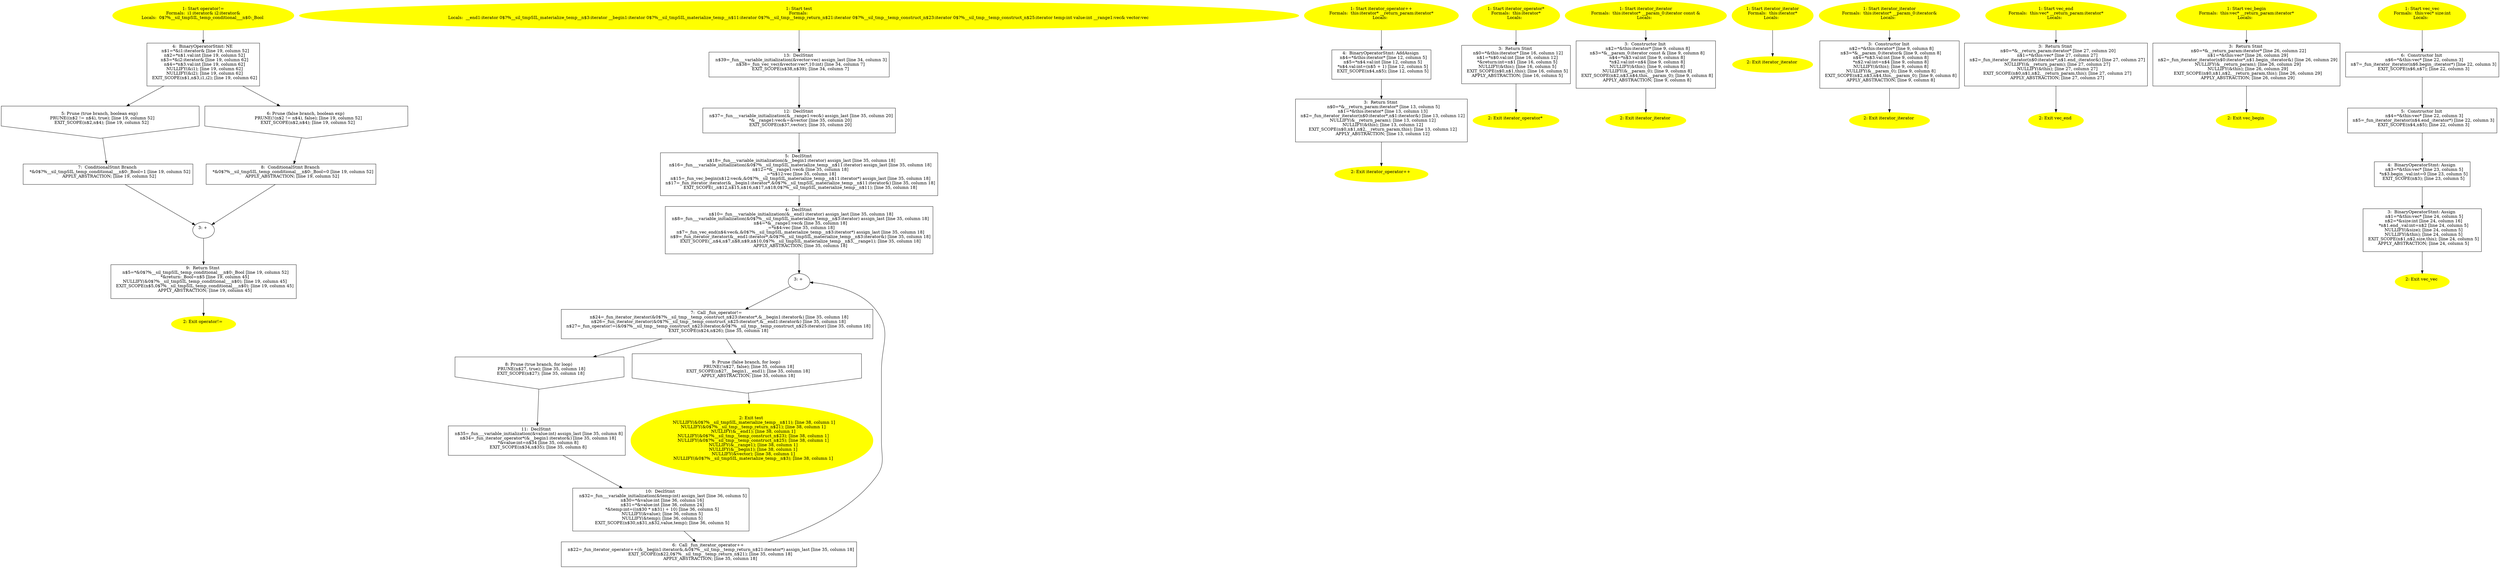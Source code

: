 /* @generated */
digraph cfg {
"operator!=#4715710375716659667.eb4126b3edd381f3092a9e38275754d4_1" [label="1: Start operator!=\nFormals:  i1:iterator& i2:iterator&\nLocals:  0$?%__sil_tmpSIL_temp_conditional___n$0:_Bool \n  " color=yellow style=filled]
	

	 "operator!=#4715710375716659667.eb4126b3edd381f3092a9e38275754d4_1" -> "operator!=#4715710375716659667.eb4126b3edd381f3092a9e38275754d4_4" ;
"operator!=#4715710375716659667.eb4126b3edd381f3092a9e38275754d4_2" [label="2: Exit operator!= \n  " color=yellow style=filled]
	

"operator!=#4715710375716659667.eb4126b3edd381f3092a9e38275754d4_3" [label="3: + \n  " ]
	

	 "operator!=#4715710375716659667.eb4126b3edd381f3092a9e38275754d4_3" -> "operator!=#4715710375716659667.eb4126b3edd381f3092a9e38275754d4_9" ;
"operator!=#4715710375716659667.eb4126b3edd381f3092a9e38275754d4_4" [label="4:  BinaryOperatorStmt: NE \n   n$1=*&i1:iterator& [line 19, column 52]\n  n$2=*n$1.val:int [line 19, column 52]\n  n$3=*&i2:iterator& [line 19, column 62]\n  n$4=*n$3.val:int [line 19, column 62]\n  NULLIFY(&i1); [line 19, column 62]\n  NULLIFY(&i2); [line 19, column 62]\n  EXIT_SCOPE(n$1,n$3,i1,i2); [line 19, column 62]\n " shape="box"]
	

	 "operator!=#4715710375716659667.eb4126b3edd381f3092a9e38275754d4_4" -> "operator!=#4715710375716659667.eb4126b3edd381f3092a9e38275754d4_5" ;
	 "operator!=#4715710375716659667.eb4126b3edd381f3092a9e38275754d4_4" -> "operator!=#4715710375716659667.eb4126b3edd381f3092a9e38275754d4_6" ;
"operator!=#4715710375716659667.eb4126b3edd381f3092a9e38275754d4_5" [label="5: Prune (true branch, boolean exp) \n   PRUNE((n$2 != n$4), true); [line 19, column 52]\n  EXIT_SCOPE(n$2,n$4); [line 19, column 52]\n " shape="invhouse"]
	

	 "operator!=#4715710375716659667.eb4126b3edd381f3092a9e38275754d4_5" -> "operator!=#4715710375716659667.eb4126b3edd381f3092a9e38275754d4_7" ;
"operator!=#4715710375716659667.eb4126b3edd381f3092a9e38275754d4_6" [label="6: Prune (false branch, boolean exp) \n   PRUNE(!(n$2 != n$4), false); [line 19, column 52]\n  EXIT_SCOPE(n$2,n$4); [line 19, column 52]\n " shape="invhouse"]
	

	 "operator!=#4715710375716659667.eb4126b3edd381f3092a9e38275754d4_6" -> "operator!=#4715710375716659667.eb4126b3edd381f3092a9e38275754d4_8" ;
"operator!=#4715710375716659667.eb4126b3edd381f3092a9e38275754d4_7" [label="7:  ConditionalStmt Branch \n   *&0$?%__sil_tmpSIL_temp_conditional___n$0:_Bool=1 [line 19, column 52]\n  APPLY_ABSTRACTION; [line 19, column 52]\n " shape="box"]
	

	 "operator!=#4715710375716659667.eb4126b3edd381f3092a9e38275754d4_7" -> "operator!=#4715710375716659667.eb4126b3edd381f3092a9e38275754d4_3" ;
"operator!=#4715710375716659667.eb4126b3edd381f3092a9e38275754d4_8" [label="8:  ConditionalStmt Branch \n   *&0$?%__sil_tmpSIL_temp_conditional___n$0:_Bool=0 [line 19, column 52]\n  APPLY_ABSTRACTION; [line 19, column 52]\n " shape="box"]
	

	 "operator!=#4715710375716659667.eb4126b3edd381f3092a9e38275754d4_8" -> "operator!=#4715710375716659667.eb4126b3edd381f3092a9e38275754d4_3" ;
"operator!=#4715710375716659667.eb4126b3edd381f3092a9e38275754d4_9" [label="9:  Return Stmt \n   n$5=*&0$?%__sil_tmpSIL_temp_conditional___n$0:_Bool [line 19, column 52]\n  *&return:_Bool=n$5 [line 19, column 45]\n  NULLIFY(&0$?%__sil_tmpSIL_temp_conditional___n$0); [line 19, column 45]\n  EXIT_SCOPE(n$5,0$?%__sil_tmpSIL_temp_conditional___n$0); [line 19, column 45]\n  APPLY_ABSTRACTION; [line 19, column 45]\n " shape="box"]
	

	 "operator!=#4715710375716659667.eb4126b3edd381f3092a9e38275754d4_9" -> "operator!=#4715710375716659667.eb4126b3edd381f3092a9e38275754d4_2" ;
"test#18241244337164948030.afc14f193ad97442f67ac7183be789bc_1" [label="1: Start test\nFormals: \nLocals:  __end1:iterator 0$?%__sil_tmpSIL_materialize_temp__n$3:iterator __begin1:iterator 0$?%__sil_tmpSIL_materialize_temp__n$11:iterator 0$?%__sil_tmp__temp_return_n$21:iterator 0$?%__sil_tmp__temp_construct_n$23:iterator 0$?%__sil_tmp__temp_construct_n$25:iterator temp:int value:int __range1:vec& vector:vec \n  " color=yellow style=filled]
	

	 "test#18241244337164948030.afc14f193ad97442f67ac7183be789bc_1" -> "test#18241244337164948030.afc14f193ad97442f67ac7183be789bc_13" ;
"test#18241244337164948030.afc14f193ad97442f67ac7183be789bc_2" [label="2: Exit test \n   NULLIFY(&0$?%__sil_tmpSIL_materialize_temp__n$11); [line 38, column 1]\n  NULLIFY(&0$?%__sil_tmp__temp_return_n$21); [line 38, column 1]\n  NULLIFY(&__end1); [line 38, column 1]\n  NULLIFY(&0$?%__sil_tmp__temp_construct_n$23); [line 38, column 1]\n  NULLIFY(&0$?%__sil_tmp__temp_construct_n$25); [line 38, column 1]\n  NULLIFY(&__range1); [line 38, column 1]\n  NULLIFY(&__begin1); [line 38, column 1]\n  NULLIFY(&vector); [line 38, column 1]\n  NULLIFY(&0$?%__sil_tmpSIL_materialize_temp__n$3); [line 38, column 1]\n " color=yellow style=filled]
	

"test#18241244337164948030.afc14f193ad97442f67ac7183be789bc_3" [label="3: + \n  " ]
	

	 "test#18241244337164948030.afc14f193ad97442f67ac7183be789bc_3" -> "test#18241244337164948030.afc14f193ad97442f67ac7183be789bc_7" ;
"test#18241244337164948030.afc14f193ad97442f67ac7183be789bc_4" [label="4:  DeclStmt \n   n$10=_fun___variable_initialization(&__end1:iterator) assign_last [line 35, column 18]\n  n$8=_fun___variable_initialization(&0$?%__sil_tmpSIL_materialize_temp__n$3:iterator) assign_last [line 35, column 18]\n  n$4=*&__range1:vec& [line 35, column 18]\n  _=*n$4:vec [line 35, column 18]\n  n$7=_fun_vec_end(n$4:vec&,&0$?%__sil_tmpSIL_materialize_temp__n$3:iterator*) assign_last [line 35, column 18]\n  n$9=_fun_iterator_iterator(&__end1:iterator*,&0$?%__sil_tmpSIL_materialize_temp__n$3:iterator&) [line 35, column 18]\n  EXIT_SCOPE(_,n$4,n$7,n$8,n$9,n$10,0$?%__sil_tmpSIL_materialize_temp__n$3,__range1); [line 35, column 18]\n  APPLY_ABSTRACTION; [line 35, column 18]\n " shape="box"]
	

	 "test#18241244337164948030.afc14f193ad97442f67ac7183be789bc_4" -> "test#18241244337164948030.afc14f193ad97442f67ac7183be789bc_3" ;
"test#18241244337164948030.afc14f193ad97442f67ac7183be789bc_5" [label="5:  DeclStmt \n   n$18=_fun___variable_initialization(&__begin1:iterator) assign_last [line 35, column 18]\n  n$16=_fun___variable_initialization(&0$?%__sil_tmpSIL_materialize_temp__n$11:iterator) assign_last [line 35, column 18]\n  n$12=*&__range1:vec& [line 35, column 18]\n  _=*n$12:vec [line 35, column 18]\n  n$15=_fun_vec_begin(n$12:vec&,&0$?%__sil_tmpSIL_materialize_temp__n$11:iterator*) assign_last [line 35, column 18]\n  n$17=_fun_iterator_iterator(&__begin1:iterator*,&0$?%__sil_tmpSIL_materialize_temp__n$11:iterator&) [line 35, column 18]\n  EXIT_SCOPE(_,n$12,n$15,n$16,n$17,n$18,0$?%__sil_tmpSIL_materialize_temp__n$11); [line 35, column 18]\n " shape="box"]
	

	 "test#18241244337164948030.afc14f193ad97442f67ac7183be789bc_5" -> "test#18241244337164948030.afc14f193ad97442f67ac7183be789bc_4" ;
"test#18241244337164948030.afc14f193ad97442f67ac7183be789bc_6" [label="6:  Call _fun_iterator_operator++ \n   n$22=_fun_iterator_operator++(&__begin1:iterator&,&0$?%__sil_tmp__temp_return_n$21:iterator*) assign_last [line 35, column 18]\n  EXIT_SCOPE(n$22,0$?%__sil_tmp__temp_return_n$21); [line 35, column 18]\n  APPLY_ABSTRACTION; [line 35, column 18]\n " shape="box"]
	

	 "test#18241244337164948030.afc14f193ad97442f67ac7183be789bc_6" -> "test#18241244337164948030.afc14f193ad97442f67ac7183be789bc_3" ;
"test#18241244337164948030.afc14f193ad97442f67ac7183be789bc_7" [label="7:  Call _fun_operator!= \n   n$24=_fun_iterator_iterator(&0$?%__sil_tmp__temp_construct_n$23:iterator*,&__begin1:iterator&) [line 35, column 18]\n  n$26=_fun_iterator_iterator(&0$?%__sil_tmp__temp_construct_n$25:iterator*,&__end1:iterator&) [line 35, column 18]\n  n$27=_fun_operator!=(&0$?%__sil_tmp__temp_construct_n$23:iterator,&0$?%__sil_tmp__temp_construct_n$25:iterator) [line 35, column 18]\n  EXIT_SCOPE(n$24,n$26); [line 35, column 18]\n " shape="box"]
	

	 "test#18241244337164948030.afc14f193ad97442f67ac7183be789bc_7" -> "test#18241244337164948030.afc14f193ad97442f67ac7183be789bc_8" ;
	 "test#18241244337164948030.afc14f193ad97442f67ac7183be789bc_7" -> "test#18241244337164948030.afc14f193ad97442f67ac7183be789bc_9" ;
"test#18241244337164948030.afc14f193ad97442f67ac7183be789bc_8" [label="8: Prune (true branch, for loop) \n   PRUNE(n$27, true); [line 35, column 18]\n  EXIT_SCOPE(n$27); [line 35, column 18]\n " shape="invhouse"]
	

	 "test#18241244337164948030.afc14f193ad97442f67ac7183be789bc_8" -> "test#18241244337164948030.afc14f193ad97442f67ac7183be789bc_11" ;
"test#18241244337164948030.afc14f193ad97442f67ac7183be789bc_9" [label="9: Prune (false branch, for loop) \n   PRUNE(!n$27, false); [line 35, column 18]\n  EXIT_SCOPE(n$27,__begin1,__end1); [line 35, column 18]\n  APPLY_ABSTRACTION; [line 35, column 18]\n " shape="invhouse"]
	

	 "test#18241244337164948030.afc14f193ad97442f67ac7183be789bc_9" -> "test#18241244337164948030.afc14f193ad97442f67ac7183be789bc_2" ;
"test#18241244337164948030.afc14f193ad97442f67ac7183be789bc_10" [label="10:  DeclStmt \n   n$32=_fun___variable_initialization(&temp:int) assign_last [line 36, column 5]\n  n$30=*&value:int [line 36, column 16]\n  n$31=*&value:int [line 36, column 24]\n  *&temp:int=((n$30 * n$31) + 10) [line 36, column 5]\n  NULLIFY(&value); [line 36, column 5]\n  NULLIFY(&temp); [line 36, column 5]\n  EXIT_SCOPE(n$30,n$31,n$32,value,temp); [line 36, column 5]\n " shape="box"]
	

	 "test#18241244337164948030.afc14f193ad97442f67ac7183be789bc_10" -> "test#18241244337164948030.afc14f193ad97442f67ac7183be789bc_6" ;
"test#18241244337164948030.afc14f193ad97442f67ac7183be789bc_11" [label="11:  DeclStmt \n   n$35=_fun___variable_initialization(&value:int) assign_last [line 35, column 8]\n  n$34=_fun_iterator_operator*(&__begin1:iterator&) [line 35, column 18]\n  *&value:int=n$34 [line 35, column 8]\n  EXIT_SCOPE(n$34,n$35); [line 35, column 8]\n " shape="box"]
	

	 "test#18241244337164948030.afc14f193ad97442f67ac7183be789bc_11" -> "test#18241244337164948030.afc14f193ad97442f67ac7183be789bc_10" ;
"test#18241244337164948030.afc14f193ad97442f67ac7183be789bc_12" [label="12:  DeclStmt \n   n$37=_fun___variable_initialization(&__range1:vec&) assign_last [line 35, column 20]\n  *&__range1:vec&=&vector [line 35, column 20]\n  EXIT_SCOPE(n$37,vector); [line 35, column 20]\n " shape="box"]
	

	 "test#18241244337164948030.afc14f193ad97442f67ac7183be789bc_12" -> "test#18241244337164948030.afc14f193ad97442f67ac7183be789bc_5" ;
"test#18241244337164948030.afc14f193ad97442f67ac7183be789bc_13" [label="13:  DeclStmt \n   n$39=_fun___variable_initialization(&vector:vec) assign_last [line 34, column 3]\n  n$38=_fun_vec_vec(&vector:vec*,10:int) [line 34, column 7]\n  EXIT_SCOPE(n$38,n$39); [line 34, column 7]\n " shape="box"]
	

	 "test#18241244337164948030.afc14f193ad97442f67ac7183be789bc_13" -> "test#18241244337164948030.afc14f193ad97442f67ac7183be789bc_12" ;
"operator++#iterator(class iterator)#(14034081864165661659).574423d3d3249b4f53477fb1be150024_1" [label="1: Start iterator_operator++\nFormals:  this:iterator* __return_param:iterator*\nLocals:  \n  " color=yellow style=filled]
	

	 "operator++#iterator(class iterator)#(14034081864165661659).574423d3d3249b4f53477fb1be150024_1" -> "operator++#iterator(class iterator)#(14034081864165661659).574423d3d3249b4f53477fb1be150024_4" ;
"operator++#iterator(class iterator)#(14034081864165661659).574423d3d3249b4f53477fb1be150024_2" [label="2: Exit iterator_operator++ \n  " color=yellow style=filled]
	

"operator++#iterator(class iterator)#(14034081864165661659).574423d3d3249b4f53477fb1be150024_3" [label="3:  Return Stmt \n   n$0=*&__return_param:iterator* [line 13, column 5]\n  n$1=*&this:iterator* [line 13, column 13]\n  n$2=_fun_iterator_iterator(n$0:iterator*,n$1:iterator&) [line 13, column 12]\n  NULLIFY(&__return_param); [line 13, column 12]\n  NULLIFY(&this); [line 13, column 12]\n  EXIT_SCOPE(n$0,n$1,n$2,__return_param,this); [line 13, column 12]\n  APPLY_ABSTRACTION; [line 13, column 12]\n " shape="box"]
	

	 "operator++#iterator(class iterator)#(14034081864165661659).574423d3d3249b4f53477fb1be150024_3" -> "operator++#iterator(class iterator)#(14034081864165661659).574423d3d3249b4f53477fb1be150024_2" ;
"operator++#iterator(class iterator)#(14034081864165661659).574423d3d3249b4f53477fb1be150024_4" [label="4:  BinaryOperatorStmt: AddAssign \n   n$4=*&this:iterator* [line 12, column 5]\n  n$5=*n$4.val:int [line 12, column 5]\n  *n$4.val:int=(n$5 + 1) [line 12, column 5]\n  EXIT_SCOPE(n$4,n$5); [line 12, column 5]\n " shape="box"]
	

	 "operator++#iterator(class iterator)#(14034081864165661659).574423d3d3249b4f53477fb1be150024_4" -> "operator++#iterator(class iterator)#(14034081864165661659).574423d3d3249b4f53477fb1be150024_3" ;
"operator*#iterator#(14296957122470685412).e3f593369544fc43a253ad1e4f5ed136_1" [label="1: Start iterator_operator*\nFormals:  this:iterator*\nLocals:  \n  " color=yellow style=filled]
	

	 "operator*#iterator#(14296957122470685412).e3f593369544fc43a253ad1e4f5ed136_1" -> "operator*#iterator#(14296957122470685412).e3f593369544fc43a253ad1e4f5ed136_3" ;
"operator*#iterator#(14296957122470685412).e3f593369544fc43a253ad1e4f5ed136_2" [label="2: Exit iterator_operator* \n  " color=yellow style=filled]
	

"operator*#iterator#(14296957122470685412).e3f593369544fc43a253ad1e4f5ed136_3" [label="3:  Return Stmt \n   n$0=*&this:iterator* [line 16, column 12]\n  n$1=*n$0.val:int [line 16, column 12]\n  *&return:int=n$1 [line 16, column 5]\n  NULLIFY(&this); [line 16, column 5]\n  EXIT_SCOPE(n$0,n$1,this); [line 16, column 5]\n  APPLY_ABSTRACTION; [line 16, column 5]\n " shape="box"]
	

	 "operator*#iterator#(14296957122470685412).e3f593369544fc43a253ad1e4f5ed136_3" -> "operator*#iterator#(14296957122470685412).e3f593369544fc43a253ad1e4f5ed136_2" ;
"iterator#iterator#{11413353760466671846|constexpr}.a278508d3bccc69caf1a1db6246cf788_1" [label="1: Start iterator_iterator\nFormals:  this:iterator* __param_0:iterator const &\nLocals:  \n  " color=yellow style=filled]
	

	 "iterator#iterator#{11413353760466671846|constexpr}.a278508d3bccc69caf1a1db6246cf788_1" -> "iterator#iterator#{11413353760466671846|constexpr}.a278508d3bccc69caf1a1db6246cf788_3" ;
"iterator#iterator#{11413353760466671846|constexpr}.a278508d3bccc69caf1a1db6246cf788_2" [label="2: Exit iterator_iterator \n  " color=yellow style=filled]
	

"iterator#iterator#{11413353760466671846|constexpr}.a278508d3bccc69caf1a1db6246cf788_3" [label="3:  Constructor Init \n   n$2=*&this:iterator* [line 9, column 8]\n  n$3=*&__param_0:iterator const & [line 9, column 8]\n  n$4=*n$3.val:int [line 9, column 8]\n  *n$2.val:int=n$4 [line 9, column 8]\n  NULLIFY(&this); [line 9, column 8]\n  NULLIFY(&__param_0); [line 9, column 8]\n  EXIT_SCOPE(n$2,n$3,n$4,this,__param_0); [line 9, column 8]\n  APPLY_ABSTRACTION; [line 9, column 8]\n " shape="box"]
	

	 "iterator#iterator#{11413353760466671846|constexpr}.a278508d3bccc69caf1a1db6246cf788_3" -> "iterator#iterator#{11413353760466671846|constexpr}.a278508d3bccc69caf1a1db6246cf788_2" ;
"iterator#iterator#{17107199916075329459}.2fc51ac860d26e778b9b34e5032f02d5_1" [label="1: Start iterator_iterator\nFormals:  this:iterator*\nLocals:  \n  " color=yellow style=filled]
	

	 "iterator#iterator#{17107199916075329459}.2fc51ac860d26e778b9b34e5032f02d5_1" -> "iterator#iterator#{17107199916075329459}.2fc51ac860d26e778b9b34e5032f02d5_2" ;
"iterator#iterator#{17107199916075329459}.2fc51ac860d26e778b9b34e5032f02d5_2" [label="2: Exit iterator_iterator \n  " color=yellow style=filled]
	

"iterator#iterator#{3083368405611515834|constexpr}.86fcbefb2af88c097bfa7e085c4b4f40_1" [label="1: Start iterator_iterator\nFormals:  this:iterator* __param_0:iterator&\nLocals:  \n  " color=yellow style=filled]
	

	 "iterator#iterator#{3083368405611515834|constexpr}.86fcbefb2af88c097bfa7e085c4b4f40_1" -> "iterator#iterator#{3083368405611515834|constexpr}.86fcbefb2af88c097bfa7e085c4b4f40_3" ;
"iterator#iterator#{3083368405611515834|constexpr}.86fcbefb2af88c097bfa7e085c4b4f40_2" [label="2: Exit iterator_iterator \n  " color=yellow style=filled]
	

"iterator#iterator#{3083368405611515834|constexpr}.86fcbefb2af88c097bfa7e085c4b4f40_3" [label="3:  Constructor Init \n   n$2=*&this:iterator* [line 9, column 8]\n  n$3=*&__param_0:iterator& [line 9, column 8]\n  n$4=*n$3.val:int [line 9, column 8]\n  *n$2.val:int=n$4 [line 9, column 8]\n  NULLIFY(&this); [line 9, column 8]\n  NULLIFY(&__param_0); [line 9, column 8]\n  EXIT_SCOPE(n$2,n$3,n$4,this,__param_0); [line 9, column 8]\n  APPLY_ABSTRACTION; [line 9, column 8]\n " shape="box"]
	

	 "iterator#iterator#{3083368405611515834|constexpr}.86fcbefb2af88c097bfa7e085c4b4f40_3" -> "iterator#iterator#{3083368405611515834|constexpr}.86fcbefb2af88c097bfa7e085c4b4f40_2" ;
"end#vec(class iterator)#(14240882620331653738).aed9da65654959634fd17d4511cfa44d_1" [label="1: Start vec_end\nFormals:  this:vec* __return_param:iterator*\nLocals:  \n  " color=yellow style=filled]
	

	 "end#vec(class iterator)#(14240882620331653738).aed9da65654959634fd17d4511cfa44d_1" -> "end#vec(class iterator)#(14240882620331653738).aed9da65654959634fd17d4511cfa44d_3" ;
"end#vec(class iterator)#(14240882620331653738).aed9da65654959634fd17d4511cfa44d_2" [label="2: Exit vec_end \n  " color=yellow style=filled]
	

"end#vec(class iterator)#(14240882620331653738).aed9da65654959634fd17d4511cfa44d_3" [label="3:  Return Stmt \n   n$0=*&__return_param:iterator* [line 27, column 20]\n  n$1=*&this:vec* [line 27, column 27]\n  n$2=_fun_iterator_iterator(n$0:iterator*,n$1.end_:iterator&) [line 27, column 27]\n  NULLIFY(&__return_param); [line 27, column 27]\n  NULLIFY(&this); [line 27, column 27]\n  EXIT_SCOPE(n$0,n$1,n$2,__return_param,this); [line 27, column 27]\n  APPLY_ABSTRACTION; [line 27, column 27]\n " shape="box"]
	

	 "end#vec(class iterator)#(14240882620331653738).aed9da65654959634fd17d4511cfa44d_3" -> "end#vec(class iterator)#(14240882620331653738).aed9da65654959634fd17d4511cfa44d_2" ;
"begin#vec(class iterator)#(1866137161906470488).407edea568a869b61c9e5e8424e0b5f7_1" [label="1: Start vec_begin\nFormals:  this:vec* __return_param:iterator*\nLocals:  \n  " color=yellow style=filled]
	

	 "begin#vec(class iterator)#(1866137161906470488).407edea568a869b61c9e5e8424e0b5f7_1" -> "begin#vec(class iterator)#(1866137161906470488).407edea568a869b61c9e5e8424e0b5f7_3" ;
"begin#vec(class iterator)#(1866137161906470488).407edea568a869b61c9e5e8424e0b5f7_2" [label="2: Exit vec_begin \n  " color=yellow style=filled]
	

"begin#vec(class iterator)#(1866137161906470488).407edea568a869b61c9e5e8424e0b5f7_3" [label="3:  Return Stmt \n   n$0=*&__return_param:iterator* [line 26, column 22]\n  n$1=*&this:vec* [line 26, column 29]\n  n$2=_fun_iterator_iterator(n$0:iterator*,n$1.begin_:iterator&) [line 26, column 29]\n  NULLIFY(&__return_param); [line 26, column 29]\n  NULLIFY(&this); [line 26, column 29]\n  EXIT_SCOPE(n$0,n$1,n$2,__return_param,this); [line 26, column 29]\n  APPLY_ABSTRACTION; [line 26, column 29]\n " shape="box"]
	

	 "begin#vec(class iterator)#(1866137161906470488).407edea568a869b61c9e5e8424e0b5f7_3" -> "begin#vec(class iterator)#(1866137161906470488).407edea568a869b61c9e5e8424e0b5f7_2" ;
"vec#vec#{13876720186060950809}.c3c9a518fcec87e97d6b52a59f13d428_1" [label="1: Start vec_vec\nFormals:  this:vec* size:int\nLocals:  \n  " color=yellow style=filled]
	

	 "vec#vec#{13876720186060950809}.c3c9a518fcec87e97d6b52a59f13d428_1" -> "vec#vec#{13876720186060950809}.c3c9a518fcec87e97d6b52a59f13d428_6" ;
"vec#vec#{13876720186060950809}.c3c9a518fcec87e97d6b52a59f13d428_2" [label="2: Exit vec_vec \n  " color=yellow style=filled]
	

"vec#vec#{13876720186060950809}.c3c9a518fcec87e97d6b52a59f13d428_3" [label="3:  BinaryOperatorStmt: Assign \n   n$1=*&this:vec* [line 24, column 5]\n  n$2=*&size:int [line 24, column 16]\n  *n$1.end_.val:int=n$2 [line 24, column 5]\n  NULLIFY(&size); [line 24, column 5]\n  NULLIFY(&this); [line 24, column 5]\n  EXIT_SCOPE(n$1,n$2,size,this); [line 24, column 5]\n  APPLY_ABSTRACTION; [line 24, column 5]\n " shape="box"]
	

	 "vec#vec#{13876720186060950809}.c3c9a518fcec87e97d6b52a59f13d428_3" -> "vec#vec#{13876720186060950809}.c3c9a518fcec87e97d6b52a59f13d428_2" ;
"vec#vec#{13876720186060950809}.c3c9a518fcec87e97d6b52a59f13d428_4" [label="4:  BinaryOperatorStmt: Assign \n   n$3=*&this:vec* [line 23, column 5]\n  *n$3.begin_.val:int=0 [line 23, column 5]\n  EXIT_SCOPE(n$3); [line 23, column 5]\n " shape="box"]
	

	 "vec#vec#{13876720186060950809}.c3c9a518fcec87e97d6b52a59f13d428_4" -> "vec#vec#{13876720186060950809}.c3c9a518fcec87e97d6b52a59f13d428_3" ;
"vec#vec#{13876720186060950809}.c3c9a518fcec87e97d6b52a59f13d428_5" [label="5:  Constructor Init \n   n$4=*&this:vec* [line 22, column 3]\n  n$5=_fun_iterator_iterator(n$4.end_:iterator*) [line 22, column 3]\n  EXIT_SCOPE(n$4,n$5); [line 22, column 3]\n " shape="box"]
	

	 "vec#vec#{13876720186060950809}.c3c9a518fcec87e97d6b52a59f13d428_5" -> "vec#vec#{13876720186060950809}.c3c9a518fcec87e97d6b52a59f13d428_4" ;
"vec#vec#{13876720186060950809}.c3c9a518fcec87e97d6b52a59f13d428_6" [label="6:  Constructor Init \n   n$6=*&this:vec* [line 22, column 3]\n  n$7=_fun_iterator_iterator(n$6.begin_:iterator*) [line 22, column 3]\n  EXIT_SCOPE(n$6,n$7); [line 22, column 3]\n " shape="box"]
	

	 "vec#vec#{13876720186060950809}.c3c9a518fcec87e97d6b52a59f13d428_6" -> "vec#vec#{13876720186060950809}.c3c9a518fcec87e97d6b52a59f13d428_5" ;
}
